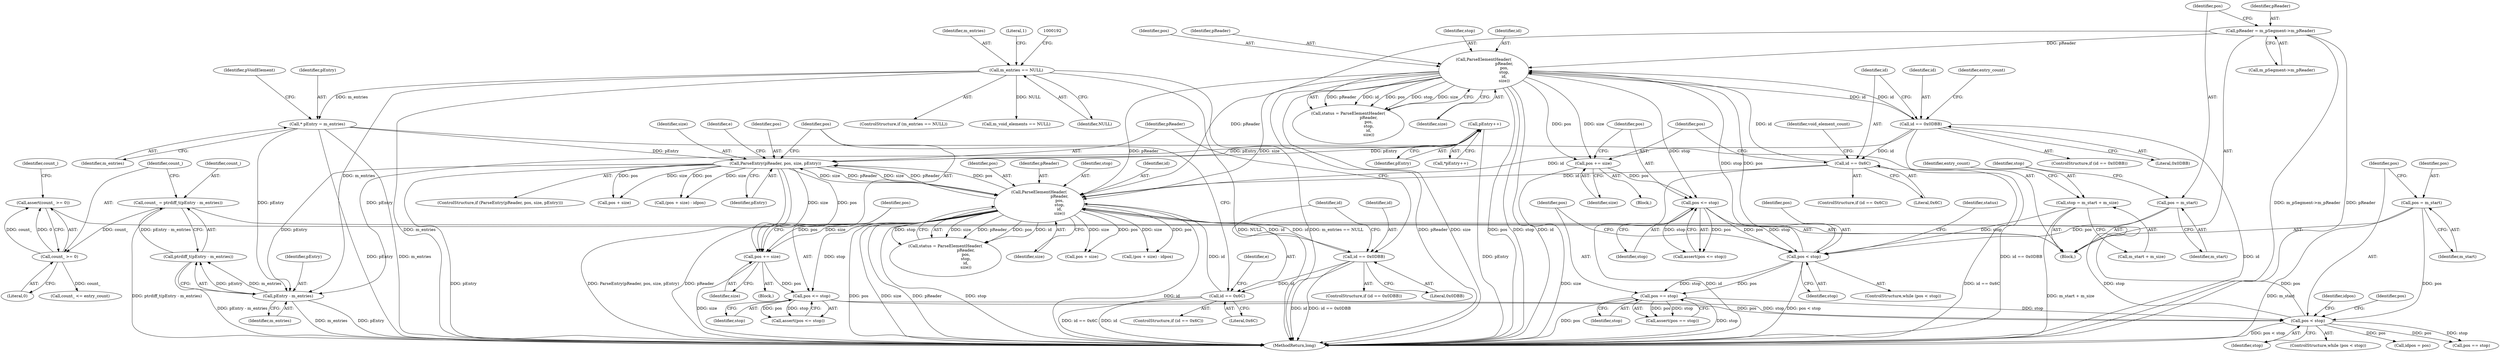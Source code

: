 digraph "1_Android_04839626ed859623901ebd3a5fd483982186b59d_175@API" {
"1000316" [label="(Call,assert(count_ >= 0))"];
"1000317" [label="(Call,count_ >= 0)"];
"1000310" [label="(Call,count_ = ptrdiff_t(pEntry - m_entries))"];
"1000312" [label="(Call,ptrdiff_t(pEntry - m_entries))"];
"1000313" [label="(Call,pEntry - m_entries)"];
"1000256" [label="(Call,pEntry++)"];
"1000246" [label="(Call,ParseEntry(pReader, pos, size, pEntry))"];
"1000228" [label="(Call,ParseElementHeader(\n                                pReader,\n                                pos,\n                                stop,\n                                id,\n                                size))"];
"1000110" [label="(Call,pReader = m_pSegment->m_pReader)"];
"1000143" [label="(Call,ParseElementHeader(\n                                pReader,\n                                pos,\n                                stop,\n                                id,\n                                size))"];
"1000134" [label="(Call,pos < stop)"];
"1000116" [label="(Call,pos = m_start)"];
"1000172" [label="(Call,pos <= stop)"];
"1000168" [label="(Call,pos += size)"];
"1000120" [label="(Call,stop = m_start + m_size)"];
"1000163" [label="(Call,id == 0x6C)"];
"1000156" [label="(Call,id == 0x0DBB)"];
"1000215" [label="(Call,pos < stop)"];
"1000302" [label="(Call,pos <= stop)"];
"1000298" [label="(Call,pos += size)"];
"1000211" [label="(Call,pos = m_start)"];
"1000176" [label="(Call,pos == stop)"];
"1000274" [label="(Call,id == 0x6C)"];
"1000241" [label="(Call,id == 0x0DBB)"];
"1000204" [label="(Call,* pEntry = m_entries)"];
"1000185" [label="(Call,m_entries == NULL)"];
"1000147" [label="(Identifier,id)"];
"1000312" [label="(Call,ptrdiff_t(pEntry - m_entries))"];
"1000246" [label="(Call,ParseEntry(pReader, pos, size, pEntry))"];
"1000248" [label="(Identifier,pos)"];
"1000142" [label="(Identifier,status)"];
"1000232" [label="(Identifier,id)"];
"1000257" [label="(Identifier,pEntry)"];
"1000127" [label="(Identifier,entry_count)"];
"1000298" [label="(Call,pos += size)"];
"1000313" [label="(Call,pEntry - m_entries)"];
"1000145" [label="(Identifier,pos)"];
"1000157" [label="(Identifier,id)"];
"1000204" [label="(Call,* pEntry = m_entries)"];
"1000213" [label="(Identifier,m_start)"];
"1000243" [label="(Literal,0x0DBB)"];
"1000215" [label="(Call,pos < stop)"];
"1000280" [label="(Identifier,e)"];
"1000245" [label="(ControlStructure,if (ParseEntry(pReader, pos, size, pEntry)))"];
"1000163" [label="(Call,id == 0x6C)"];
"1000170" [label="(Identifier,size)"];
"1000122" [label="(Call,m_start + m_size)"];
"1000156" [label="(Call,id == 0x0DBB)"];
"1000276" [label="(Literal,0x6C)"];
"1000268" [label="(Call,pos + size)"];
"1000141" [label="(Call,status = ParseElementHeader(\n                                pReader,\n                                pos,\n                                stop,\n                                id,\n                                size))"];
"1000136" [label="(Identifier,stop)"];
"1000155" [label="(ControlStructure,if (id == 0x0DBB))"];
"1000176" [label="(Call,pos == stop)"];
"1000167" [label="(Identifier,void_element_count)"];
"1000255" [label="(Call,*pEntry++)"];
"1000206" [label="(Identifier,m_entries)"];
"1000300" [label="(Identifier,size)"];
"1000111" [label="(Identifier,pReader)"];
"1000221" [label="(Identifier,idpos)"];
"1000144" [label="(Identifier,pReader)"];
"1000135" [label="(Identifier,pos)"];
"1000273" [label="(ControlStructure,if (id == 0x6C))"];
"1000230" [label="(Identifier,pos)"];
"1000177" [label="(Identifier,pos)"];
"1000310" [label="(Call,count_ = ptrdiff_t(pEntry - m_entries))"];
"1000110" [label="(Call,pReader = m_pSegment->m_pReader)"];
"1000307" [label="(Identifier,pos)"];
"1000220" [label="(Call,idpos = pos)"];
"1000217" [label="(Identifier,stop)"];
"1000249" [label="(Identifier,size)"];
"1000303" [label="(Identifier,pos)"];
"1000299" [label="(Identifier,pos)"];
"1000302" [label="(Call,pos <= stop)"];
"1000226" [label="(Call,status = ParseElementHeader(\n                                pReader,\n                                pos,\n                                stop,\n                                id,\n                                size))"];
"1000267" [label="(Call,(pos + size) - idpos)"];
"1000109" [label="(Block,)"];
"1000174" [label="(Identifier,stop)"];
"1000218" [label="(Block,)"];
"1000173" [label="(Identifier,pos)"];
"1000134" [label="(Call,pos < stop)"];
"1000316" [label="(Call,assert(count_ >= 0))"];
"1000137" [label="(Block,)"];
"1000175" [label="(Call,assert(pos == stop))"];
"1000148" [label="(Identifier,size)"];
"1000250" [label="(Identifier,pEntry)"];
"1000116" [label="(Call,pos = m_start)"];
"1000229" [label="(Identifier,pReader)"];
"1000301" [label="(Call,assert(pos <= stop))"];
"1000160" [label="(Identifier,entry_count)"];
"1000315" [label="(Identifier,m_entries)"];
"1000184" [label="(ControlStructure,if (m_entries == NULL))"];
"1000256" [label="(Call,pEntry++)"];
"1000231" [label="(Identifier,stop)"];
"1000165" [label="(Literal,0x6C)"];
"1000146" [label="(Identifier,stop)"];
"1000254" [label="(Identifier,e)"];
"1000350" [label="(MethodReturn,long)"];
"1000117" [label="(Identifier,pos)"];
"1000211" [label="(Call,pos = m_start)"];
"1000306" [label="(Call,pos == stop)"];
"1000209" [label="(Identifier,pVoidElement)"];
"1000317" [label="(Call,count_ >= 0)"];
"1000321" [label="(Call,count_ <= entry_count)"];
"1000121" [label="(Identifier,stop)"];
"1000118" [label="(Identifier,m_start)"];
"1000275" [label="(Identifier,id)"];
"1000169" [label="(Identifier,pos)"];
"1000186" [label="(Identifier,m_entries)"];
"1000120" [label="(Call,stop = m_start + m_size)"];
"1000197" [label="(Call,m_void_elements == NULL)"];
"1000178" [label="(Identifier,stop)"];
"1000205" [label="(Identifier,pEntry)"];
"1000190" [label="(Literal,1)"];
"1000216" [label="(Identifier,pos)"];
"1000233" [label="(Identifier,size)"];
"1000318" [label="(Identifier,count_)"];
"1000158" [label="(Literal,0x0DBB)"];
"1000319" [label="(Literal,0)"];
"1000314" [label="(Identifier,pEntry)"];
"1000240" [label="(ControlStructure,if (id == 0x0DBB))"];
"1000133" [label="(ControlStructure,while (pos < stop))"];
"1000164" [label="(Identifier,id)"];
"1000143" [label="(Call,ParseElementHeader(\n                                pReader,\n                                pos,\n                                stop,\n                                id,\n                                size))"];
"1000162" [label="(ControlStructure,if (id == 0x6C))"];
"1000185" [label="(Call,m_entries == NULL)"];
"1000172" [label="(Call,pos <= stop)"];
"1000322" [label="(Identifier,count_)"];
"1000242" [label="(Identifier,id)"];
"1000274" [label="(Call,id == 0x6C)"];
"1000241" [label="(Call,id == 0x0DBB)"];
"1000294" [label="(Call,pos + size)"];
"1000112" [label="(Call,m_pSegment->m_pReader)"];
"1000293" [label="(Call,(pos + size) - idpos)"];
"1000228" [label="(Call,ParseElementHeader(\n                                pReader,\n                                pos,\n                                stop,\n                                id,\n                                size))"];
"1000212" [label="(Identifier,pos)"];
"1000311" [label="(Identifier,count_)"];
"1000168" [label="(Call,pos += size)"];
"1000304" [label="(Identifier,stop)"];
"1000247" [label="(Identifier,pReader)"];
"1000214" [label="(ControlStructure,while (pos < stop))"];
"1000187" [label="(Identifier,NULL)"];
"1000171" [label="(Call,assert(pos <= stop))"];
"1000316" -> "1000109"  [label="AST: "];
"1000316" -> "1000317"  [label="CFG: "];
"1000317" -> "1000316"  [label="AST: "];
"1000322" -> "1000316"  [label="CFG: "];
"1000317" -> "1000316"  [label="DDG: count_"];
"1000317" -> "1000316"  [label="DDG: 0"];
"1000317" -> "1000319"  [label="CFG: "];
"1000318" -> "1000317"  [label="AST: "];
"1000319" -> "1000317"  [label="AST: "];
"1000310" -> "1000317"  [label="DDG: count_"];
"1000317" -> "1000321"  [label="DDG: count_"];
"1000310" -> "1000109"  [label="AST: "];
"1000310" -> "1000312"  [label="CFG: "];
"1000311" -> "1000310"  [label="AST: "];
"1000312" -> "1000310"  [label="AST: "];
"1000318" -> "1000310"  [label="CFG: "];
"1000310" -> "1000350"  [label="DDG: ptrdiff_t(pEntry - m_entries)"];
"1000312" -> "1000310"  [label="DDG: pEntry - m_entries"];
"1000312" -> "1000313"  [label="CFG: "];
"1000313" -> "1000312"  [label="AST: "];
"1000312" -> "1000350"  [label="DDG: pEntry - m_entries"];
"1000313" -> "1000312"  [label="DDG: pEntry"];
"1000313" -> "1000312"  [label="DDG: m_entries"];
"1000313" -> "1000315"  [label="CFG: "];
"1000314" -> "1000313"  [label="AST: "];
"1000315" -> "1000313"  [label="AST: "];
"1000313" -> "1000350"  [label="DDG: m_entries"];
"1000313" -> "1000350"  [label="DDG: pEntry"];
"1000256" -> "1000313"  [label="DDG: pEntry"];
"1000246" -> "1000313"  [label="DDG: pEntry"];
"1000204" -> "1000313"  [label="DDG: pEntry"];
"1000185" -> "1000313"  [label="DDG: m_entries"];
"1000256" -> "1000255"  [label="AST: "];
"1000256" -> "1000257"  [label="CFG: "];
"1000257" -> "1000256"  [label="AST: "];
"1000255" -> "1000256"  [label="CFG: "];
"1000256" -> "1000350"  [label="DDG: pEntry"];
"1000256" -> "1000246"  [label="DDG: pEntry"];
"1000246" -> "1000256"  [label="DDG: pEntry"];
"1000246" -> "1000245"  [label="AST: "];
"1000246" -> "1000250"  [label="CFG: "];
"1000247" -> "1000246"  [label="AST: "];
"1000248" -> "1000246"  [label="AST: "];
"1000249" -> "1000246"  [label="AST: "];
"1000250" -> "1000246"  [label="AST: "];
"1000254" -> "1000246"  [label="CFG: "];
"1000299" -> "1000246"  [label="CFG: "];
"1000246" -> "1000350"  [label="DDG: pEntry"];
"1000246" -> "1000350"  [label="DDG: ParseEntry(pReader, pos, size, pEntry)"];
"1000246" -> "1000350"  [label="DDG: pReader"];
"1000246" -> "1000228"  [label="DDG: pReader"];
"1000246" -> "1000228"  [label="DDG: size"];
"1000228" -> "1000246"  [label="DDG: pReader"];
"1000228" -> "1000246"  [label="DDG: pos"];
"1000228" -> "1000246"  [label="DDG: size"];
"1000204" -> "1000246"  [label="DDG: pEntry"];
"1000246" -> "1000267"  [label="DDG: pos"];
"1000246" -> "1000267"  [label="DDG: size"];
"1000246" -> "1000268"  [label="DDG: pos"];
"1000246" -> "1000268"  [label="DDG: size"];
"1000246" -> "1000298"  [label="DDG: size"];
"1000246" -> "1000298"  [label="DDG: pos"];
"1000228" -> "1000226"  [label="AST: "];
"1000228" -> "1000233"  [label="CFG: "];
"1000229" -> "1000228"  [label="AST: "];
"1000230" -> "1000228"  [label="AST: "];
"1000231" -> "1000228"  [label="AST: "];
"1000232" -> "1000228"  [label="AST: "];
"1000233" -> "1000228"  [label="AST: "];
"1000226" -> "1000228"  [label="CFG: "];
"1000228" -> "1000350"  [label="DDG: size"];
"1000228" -> "1000350"  [label="DDG: pReader"];
"1000228" -> "1000350"  [label="DDG: stop"];
"1000228" -> "1000350"  [label="DDG: id"];
"1000228" -> "1000350"  [label="DDG: pos"];
"1000228" -> "1000226"  [label="DDG: size"];
"1000228" -> "1000226"  [label="DDG: pReader"];
"1000228" -> "1000226"  [label="DDG: pos"];
"1000228" -> "1000226"  [label="DDG: id"];
"1000228" -> "1000226"  [label="DDG: stop"];
"1000110" -> "1000228"  [label="DDG: pReader"];
"1000143" -> "1000228"  [label="DDG: pReader"];
"1000143" -> "1000228"  [label="DDG: size"];
"1000215" -> "1000228"  [label="DDG: pos"];
"1000215" -> "1000228"  [label="DDG: stop"];
"1000163" -> "1000228"  [label="DDG: id"];
"1000274" -> "1000228"  [label="DDG: id"];
"1000156" -> "1000228"  [label="DDG: id"];
"1000241" -> "1000228"  [label="DDG: id"];
"1000228" -> "1000241"  [label="DDG: id"];
"1000228" -> "1000293"  [label="DDG: pos"];
"1000228" -> "1000293"  [label="DDG: size"];
"1000228" -> "1000294"  [label="DDG: pos"];
"1000228" -> "1000294"  [label="DDG: size"];
"1000228" -> "1000298"  [label="DDG: size"];
"1000228" -> "1000298"  [label="DDG: pos"];
"1000228" -> "1000302"  [label="DDG: stop"];
"1000110" -> "1000109"  [label="AST: "];
"1000110" -> "1000112"  [label="CFG: "];
"1000111" -> "1000110"  [label="AST: "];
"1000112" -> "1000110"  [label="AST: "];
"1000117" -> "1000110"  [label="CFG: "];
"1000110" -> "1000350"  [label="DDG: m_pSegment->m_pReader"];
"1000110" -> "1000350"  [label="DDG: pReader"];
"1000110" -> "1000143"  [label="DDG: pReader"];
"1000143" -> "1000141"  [label="AST: "];
"1000143" -> "1000148"  [label="CFG: "];
"1000144" -> "1000143"  [label="AST: "];
"1000145" -> "1000143"  [label="AST: "];
"1000146" -> "1000143"  [label="AST: "];
"1000147" -> "1000143"  [label="AST: "];
"1000148" -> "1000143"  [label="AST: "];
"1000141" -> "1000143"  [label="CFG: "];
"1000143" -> "1000350"  [label="DDG: pReader"];
"1000143" -> "1000350"  [label="DDG: size"];
"1000143" -> "1000350"  [label="DDG: pos"];
"1000143" -> "1000350"  [label="DDG: stop"];
"1000143" -> "1000350"  [label="DDG: id"];
"1000143" -> "1000141"  [label="DDG: pReader"];
"1000143" -> "1000141"  [label="DDG: id"];
"1000143" -> "1000141"  [label="DDG: pos"];
"1000143" -> "1000141"  [label="DDG: stop"];
"1000143" -> "1000141"  [label="DDG: size"];
"1000134" -> "1000143"  [label="DDG: pos"];
"1000134" -> "1000143"  [label="DDG: stop"];
"1000163" -> "1000143"  [label="DDG: id"];
"1000156" -> "1000143"  [label="DDG: id"];
"1000143" -> "1000156"  [label="DDG: id"];
"1000143" -> "1000168"  [label="DDG: size"];
"1000143" -> "1000168"  [label="DDG: pos"];
"1000143" -> "1000172"  [label="DDG: stop"];
"1000134" -> "1000133"  [label="AST: "];
"1000134" -> "1000136"  [label="CFG: "];
"1000135" -> "1000134"  [label="AST: "];
"1000136" -> "1000134"  [label="AST: "];
"1000142" -> "1000134"  [label="CFG: "];
"1000177" -> "1000134"  [label="CFG: "];
"1000134" -> "1000350"  [label="DDG: pos < stop"];
"1000116" -> "1000134"  [label="DDG: pos"];
"1000172" -> "1000134"  [label="DDG: pos"];
"1000172" -> "1000134"  [label="DDG: stop"];
"1000120" -> "1000134"  [label="DDG: stop"];
"1000134" -> "1000176"  [label="DDG: pos"];
"1000134" -> "1000176"  [label="DDG: stop"];
"1000116" -> "1000109"  [label="AST: "];
"1000116" -> "1000118"  [label="CFG: "];
"1000117" -> "1000116"  [label="AST: "];
"1000118" -> "1000116"  [label="AST: "];
"1000121" -> "1000116"  [label="CFG: "];
"1000172" -> "1000171"  [label="AST: "];
"1000172" -> "1000174"  [label="CFG: "];
"1000173" -> "1000172"  [label="AST: "];
"1000174" -> "1000172"  [label="AST: "];
"1000171" -> "1000172"  [label="CFG: "];
"1000172" -> "1000171"  [label="DDG: pos"];
"1000172" -> "1000171"  [label="DDG: stop"];
"1000168" -> "1000172"  [label="DDG: pos"];
"1000168" -> "1000137"  [label="AST: "];
"1000168" -> "1000170"  [label="CFG: "];
"1000169" -> "1000168"  [label="AST: "];
"1000170" -> "1000168"  [label="AST: "];
"1000173" -> "1000168"  [label="CFG: "];
"1000168" -> "1000350"  [label="DDG: size"];
"1000120" -> "1000109"  [label="AST: "];
"1000120" -> "1000122"  [label="CFG: "];
"1000121" -> "1000120"  [label="AST: "];
"1000122" -> "1000120"  [label="AST: "];
"1000127" -> "1000120"  [label="CFG: "];
"1000120" -> "1000350"  [label="DDG: m_start + m_size"];
"1000163" -> "1000162"  [label="AST: "];
"1000163" -> "1000165"  [label="CFG: "];
"1000164" -> "1000163"  [label="AST: "];
"1000165" -> "1000163"  [label="AST: "];
"1000167" -> "1000163"  [label="CFG: "];
"1000169" -> "1000163"  [label="CFG: "];
"1000163" -> "1000350"  [label="DDG: id"];
"1000163" -> "1000350"  [label="DDG: id == 0x6C"];
"1000156" -> "1000163"  [label="DDG: id"];
"1000156" -> "1000155"  [label="AST: "];
"1000156" -> "1000158"  [label="CFG: "];
"1000157" -> "1000156"  [label="AST: "];
"1000158" -> "1000156"  [label="AST: "];
"1000160" -> "1000156"  [label="CFG: "];
"1000164" -> "1000156"  [label="CFG: "];
"1000156" -> "1000350"  [label="DDG: id"];
"1000156" -> "1000350"  [label="DDG: id == 0x0DBB"];
"1000215" -> "1000214"  [label="AST: "];
"1000215" -> "1000217"  [label="CFG: "];
"1000216" -> "1000215"  [label="AST: "];
"1000217" -> "1000215"  [label="AST: "];
"1000221" -> "1000215"  [label="CFG: "];
"1000307" -> "1000215"  [label="CFG: "];
"1000215" -> "1000350"  [label="DDG: pos < stop"];
"1000302" -> "1000215"  [label="DDG: pos"];
"1000302" -> "1000215"  [label="DDG: stop"];
"1000211" -> "1000215"  [label="DDG: pos"];
"1000176" -> "1000215"  [label="DDG: stop"];
"1000215" -> "1000220"  [label="DDG: pos"];
"1000215" -> "1000306"  [label="DDG: pos"];
"1000215" -> "1000306"  [label="DDG: stop"];
"1000302" -> "1000301"  [label="AST: "];
"1000302" -> "1000304"  [label="CFG: "];
"1000303" -> "1000302"  [label="AST: "];
"1000304" -> "1000302"  [label="AST: "];
"1000301" -> "1000302"  [label="CFG: "];
"1000302" -> "1000301"  [label="DDG: pos"];
"1000302" -> "1000301"  [label="DDG: stop"];
"1000298" -> "1000302"  [label="DDG: pos"];
"1000298" -> "1000218"  [label="AST: "];
"1000298" -> "1000300"  [label="CFG: "];
"1000299" -> "1000298"  [label="AST: "];
"1000300" -> "1000298"  [label="AST: "];
"1000303" -> "1000298"  [label="CFG: "];
"1000298" -> "1000350"  [label="DDG: size"];
"1000211" -> "1000109"  [label="AST: "];
"1000211" -> "1000213"  [label="CFG: "];
"1000212" -> "1000211"  [label="AST: "];
"1000213" -> "1000211"  [label="AST: "];
"1000216" -> "1000211"  [label="CFG: "];
"1000211" -> "1000350"  [label="DDG: m_start"];
"1000176" -> "1000175"  [label="AST: "];
"1000176" -> "1000178"  [label="CFG: "];
"1000177" -> "1000176"  [label="AST: "];
"1000178" -> "1000176"  [label="AST: "];
"1000175" -> "1000176"  [label="CFG: "];
"1000176" -> "1000350"  [label="DDG: stop"];
"1000176" -> "1000350"  [label="DDG: pos"];
"1000176" -> "1000175"  [label="DDG: pos"];
"1000176" -> "1000175"  [label="DDG: stop"];
"1000274" -> "1000273"  [label="AST: "];
"1000274" -> "1000276"  [label="CFG: "];
"1000275" -> "1000274"  [label="AST: "];
"1000276" -> "1000274"  [label="AST: "];
"1000280" -> "1000274"  [label="CFG: "];
"1000299" -> "1000274"  [label="CFG: "];
"1000274" -> "1000350"  [label="DDG: id"];
"1000274" -> "1000350"  [label="DDG: id == 0x6C"];
"1000241" -> "1000274"  [label="DDG: id"];
"1000241" -> "1000240"  [label="AST: "];
"1000241" -> "1000243"  [label="CFG: "];
"1000242" -> "1000241"  [label="AST: "];
"1000243" -> "1000241"  [label="AST: "];
"1000247" -> "1000241"  [label="CFG: "];
"1000275" -> "1000241"  [label="CFG: "];
"1000241" -> "1000350"  [label="DDG: id"];
"1000241" -> "1000350"  [label="DDG: id == 0x0DBB"];
"1000204" -> "1000109"  [label="AST: "];
"1000204" -> "1000206"  [label="CFG: "];
"1000205" -> "1000204"  [label="AST: "];
"1000206" -> "1000204"  [label="AST: "];
"1000209" -> "1000204"  [label="CFG: "];
"1000204" -> "1000350"  [label="DDG: m_entries"];
"1000204" -> "1000350"  [label="DDG: pEntry"];
"1000185" -> "1000204"  [label="DDG: m_entries"];
"1000185" -> "1000184"  [label="AST: "];
"1000185" -> "1000187"  [label="CFG: "];
"1000186" -> "1000185"  [label="AST: "];
"1000187" -> "1000185"  [label="AST: "];
"1000190" -> "1000185"  [label="CFG: "];
"1000192" -> "1000185"  [label="CFG: "];
"1000185" -> "1000350"  [label="DDG: m_entries == NULL"];
"1000185" -> "1000350"  [label="DDG: m_entries"];
"1000185" -> "1000350"  [label="DDG: NULL"];
"1000185" -> "1000197"  [label="DDG: NULL"];
}
